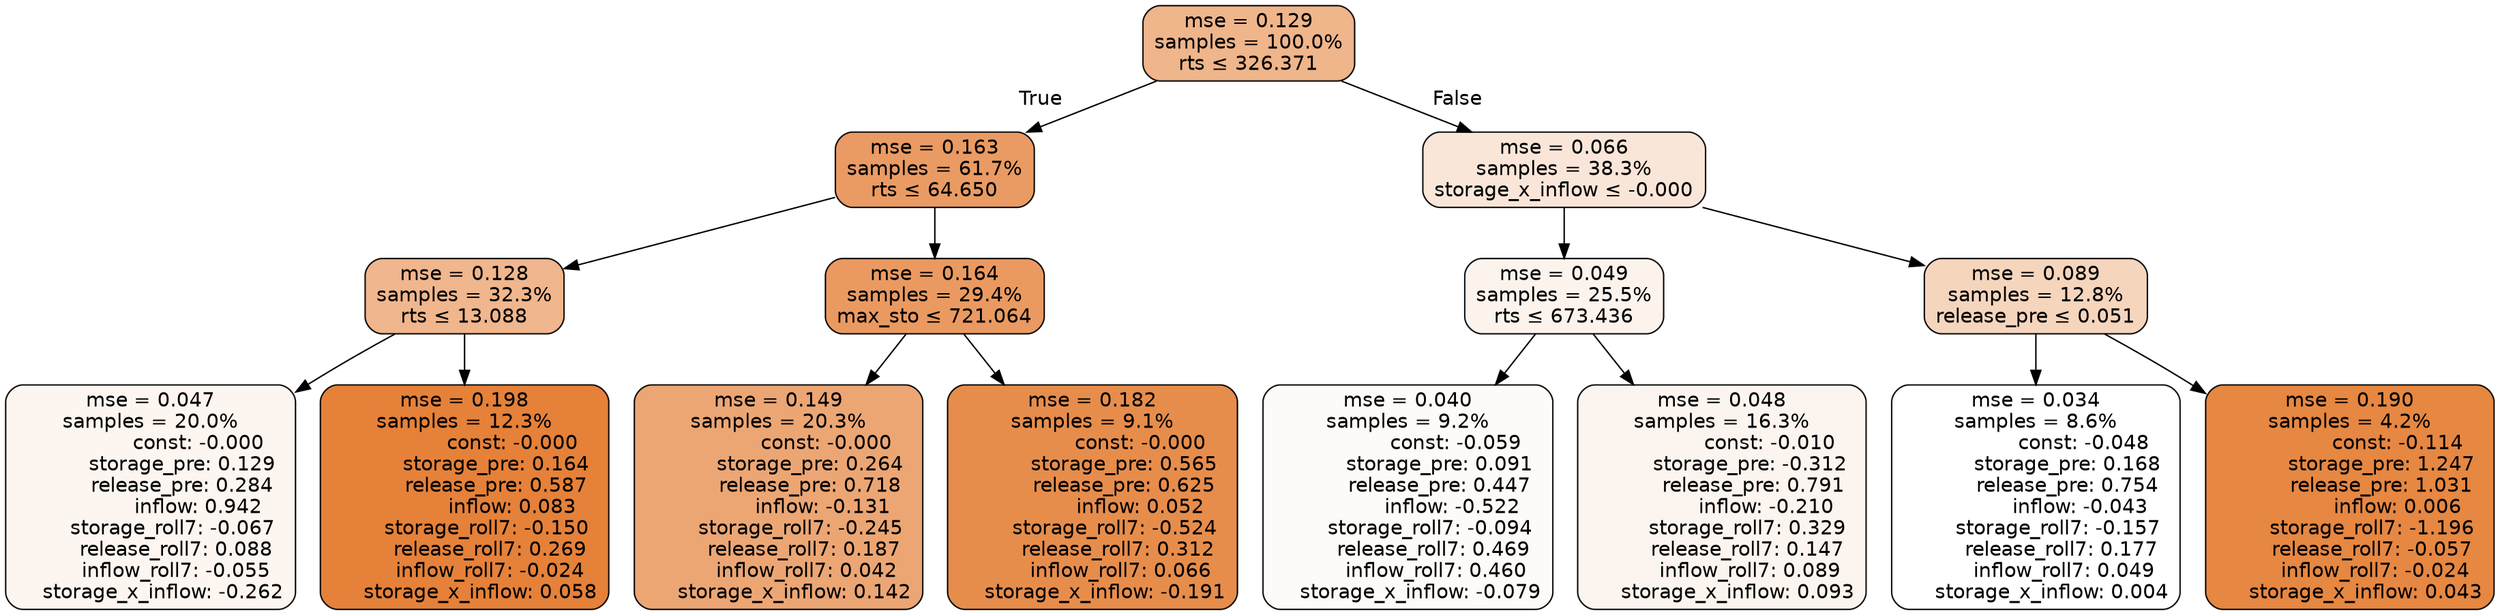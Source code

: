 digraph tree {
bgcolor="transparent"
node [shape=rectangle, style="filled, rounded", color="black", fontname=helvetica] ;
edge [fontname=helvetica] ;
	"0" [label="mse = 0.129
samples = 100.0%
rts &le; 326.371", fillcolor="#efb58b"]
	"1" [label="mse = 0.163
samples = 61.7%
rts &le; 64.650", fillcolor="#ea9b63"]
	"2" [label="mse = 0.128
samples = 32.3%
rts &le; 13.088", fillcolor="#f0b68d"]
	"3" [label="mse = 0.047
samples = 20.0%
               const: -0.000
          storage_pre: 0.129
          release_pre: 0.284
               inflow: 0.942
       storage_roll7: -0.067
        release_roll7: 0.088
        inflow_roll7: -0.055
    storage_x_inflow: -0.262", fillcolor="#fdf5f0"]
	"4" [label="mse = 0.198
samples = 12.3%
               const: -0.000
          storage_pre: 0.164
          release_pre: 0.587
               inflow: 0.083
       storage_roll7: -0.150
        release_roll7: 0.269
        inflow_roll7: -0.024
     storage_x_inflow: 0.058", fillcolor="#e58139"]
	"5" [label="mse = 0.164
samples = 29.4%
max_sto &le; 721.064", fillcolor="#ea9a61"]
	"6" [label="mse = 0.149
samples = 20.3%
               const: -0.000
          storage_pre: 0.264
          release_pre: 0.718
              inflow: -0.131
       storage_roll7: -0.245
        release_roll7: 0.187
         inflow_roll7: 0.042
     storage_x_inflow: 0.142", fillcolor="#eca674"]
	"7" [label="mse = 0.182
samples = 9.1%
               const: -0.000
          storage_pre: 0.565
          release_pre: 0.625
               inflow: 0.052
       storage_roll7: -0.524
        release_roll7: 0.312
         inflow_roll7: 0.066
    storage_x_inflow: -0.191", fillcolor="#e78d4c"]
	"8" [label="mse = 0.066
samples = 38.3%
storage_x_inflow &le; -0.000", fillcolor="#fae6d9"]
	"9" [label="mse = 0.049
samples = 25.5%
rts &le; 673.436", fillcolor="#fcf3ed"]
	"10" [label="mse = 0.040
samples = 9.2%
               const: -0.059
          storage_pre: 0.091
          release_pre: 0.447
              inflow: -0.522
       storage_roll7: -0.094
        release_roll7: 0.469
         inflow_roll7: 0.460
    storage_x_inflow: -0.079", fillcolor="#fefaf7"]
	"11" [label="mse = 0.048
samples = 16.3%
               const: -0.010
         storage_pre: -0.312
          release_pre: 0.791
              inflow: -0.210
        storage_roll7: 0.329
        release_roll7: 0.147
         inflow_roll7: 0.089
     storage_x_inflow: 0.093", fillcolor="#fcf4ee"]
	"12" [label="mse = 0.089
samples = 12.8%
release_pre &le; 0.051", fillcolor="#f6d5bd"]
	"13" [label="mse = 0.034
samples = 8.6%
               const: -0.048
          storage_pre: 0.168
          release_pre: 0.754
              inflow: -0.043
       storage_roll7: -0.157
        release_roll7: 0.177
         inflow_roll7: 0.049
     storage_x_inflow: 0.004", fillcolor="#ffffff"]
	"14" [label="mse = 0.190
samples = 4.2%
               const: -0.114
          storage_pre: 1.247
          release_pre: 1.031
               inflow: 0.006
       storage_roll7: -1.196
       release_roll7: -0.057
        inflow_roll7: -0.024
     storage_x_inflow: 0.043", fillcolor="#e68742"]

	"0" -> "1" [labeldistance=2.5, labelangle=45, headlabel="True"]
	"1" -> "2"
	"2" -> "3"
	"2" -> "4"
	"1" -> "5"
	"5" -> "6"
	"5" -> "7"
	"0" -> "8" [labeldistance=2.5, labelangle=-45, headlabel="False"]
	"8" -> "9"
	"9" -> "10"
	"9" -> "11"
	"8" -> "12"
	"12" -> "13"
	"12" -> "14"
}